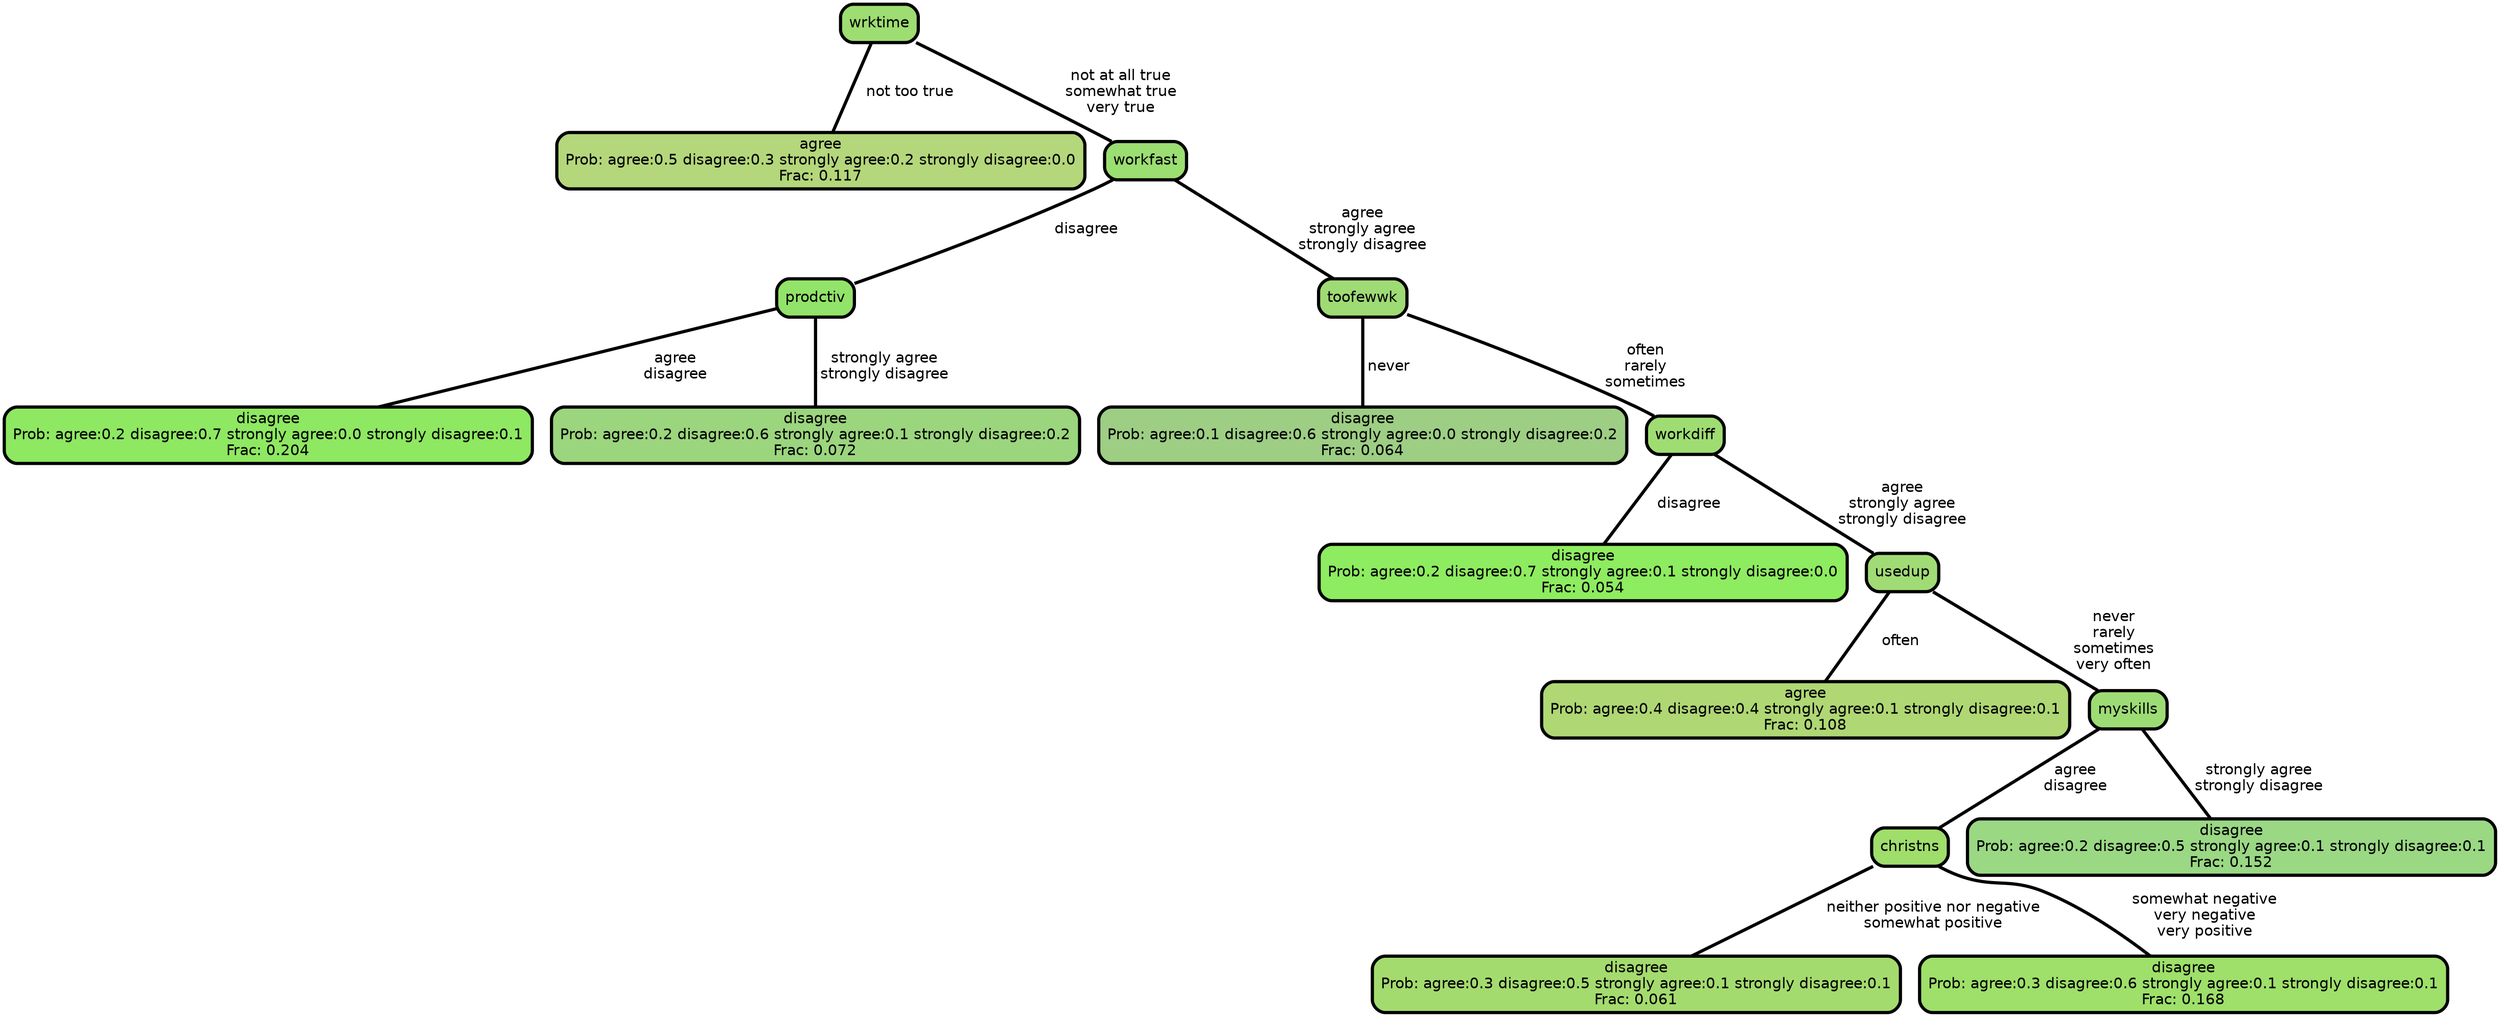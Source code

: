 graph Tree {
node [shape=box, style="filled, rounded",color="black",penwidth="3",fontcolor="black",                 fontname=helvetica] ;
graph [ranksep="0 equally", splines=straight,                 bgcolor=transparent, dpi=200] ;
edge [fontname=helvetica, color=black] ;
0 [label="agree
Prob: agree:0.5 disagree:0.3 strongly agree:0.2 strongly disagree:0.0
Frac: 0.117", fillcolor="#b4d77b"] ;
1 [label="wrktime", fillcolor="#9edd72"] ;
2 [label="disagree
Prob: agree:0.2 disagree:0.7 strongly agree:0.0 strongly disagree:0.1
Frac: 0.204", fillcolor="#8ee861"] ;
3 [label="prodctiv", fillcolor="#92e369"] ;
4 [label="disagree
Prob: agree:0.2 disagree:0.6 strongly agree:0.1 strongly disagree:0.2
Frac: 0.072", fillcolor="#9bd57d"] ;
5 [label="workfast", fillcolor="#9bde71"] ;
6 [label="disagree
Prob: agree:0.1 disagree:0.6 strongly agree:0.0 strongly disagree:0.2
Frac: 0.064", fillcolor="#9dce84"] ;
7 [label="toofewwk", fillcolor="#9fdb75"] ;
8 [label="disagree
Prob: agree:0.2 disagree:0.7 strongly agree:0.1 strongly disagree:0.0
Frac: 0.054", fillcolor="#8eec60"] ;
9 [label="workdiff", fillcolor="#9fdd73"] ;
10 [label="agree
Prob: agree:0.4 disagree:0.4 strongly agree:0.1 strongly disagree:0.1
Frac: 0.108", fillcolor="#afd774"] ;
11 [label="usedup", fillcolor="#a1db75"] ;
12 [label="disagree
Prob: agree:0.3 disagree:0.5 strongly agree:0.1 strongly disagree:0.1
Frac: 0.061", fillcolor="#a4db6e"] ;
13 [label="christns", fillcolor="#9fde6b"] ;
14 [label="disagree
Prob: agree:0.3 disagree:0.6 strongly agree:0.1 strongly disagree:0.1
Frac: 0.168", fillcolor="#9ee06a"] ;
15 [label="myskills", fillcolor="#9ddc75"] ;
16 [label="disagree
Prob: agree:0.2 disagree:0.5 strongly agree:0.1 strongly disagree:0.1
Frac: 0.152", fillcolor="#9ad884"] ;
1 -- 0 [label=" not too true",penwidth=3] ;
1 -- 5 [label=" not at all true\n somewhat true\n very true",penwidth=3] ;
3 -- 2 [label=" agree\n disagree",penwidth=3] ;
3 -- 4 [label=" strongly agree\n strongly disagree",penwidth=3] ;
5 -- 3 [label=" disagree",penwidth=3] ;
5 -- 7 [label=" agree\n strongly agree\n strongly disagree",penwidth=3] ;
7 -- 6 [label=" never",penwidth=3] ;
7 -- 9 [label=" often\n rarely\n sometimes",penwidth=3] ;
9 -- 8 [label=" disagree",penwidth=3] ;
9 -- 11 [label=" agree\n strongly agree\n strongly disagree",penwidth=3] ;
11 -- 10 [label=" often",penwidth=3] ;
11 -- 15 [label=" never\n rarely\n sometimes\n very often",penwidth=3] ;
13 -- 12 [label=" neither positive nor negative\n somewhat positive",penwidth=3] ;
13 -- 14 [label=" somewhat negative\n very negative\n very positive",penwidth=3] ;
15 -- 13 [label=" agree\n disagree",penwidth=3] ;
15 -- 16 [label=" strongly agree\n strongly disagree",penwidth=3] ;
{rank = same;}}
